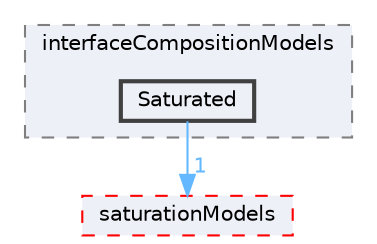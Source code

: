 digraph "src/phaseSystemModels/reactingEuler/multiphaseSystem/interfacialCompositionModels/interfaceCompositionModels/Saturated"
{
 // LATEX_PDF_SIZE
  bgcolor="transparent";
  edge [fontname=Helvetica,fontsize=10,labelfontname=Helvetica,labelfontsize=10];
  node [fontname=Helvetica,fontsize=10,shape=box,height=0.2,width=0.4];
  compound=true
  subgraph clusterdir_594b8b94fc993689291485149c9ddb05 {
    graph [ bgcolor="#edf0f7", pencolor="grey50", label="interfaceCompositionModels", fontname=Helvetica,fontsize=10 style="filled,dashed", URL="dir_594b8b94fc993689291485149c9ddb05.html",tooltip=""]
  dir_6e31da22852bfbf8a8a6c1958ebc6ecd [label="Saturated", fillcolor="#edf0f7", color="grey25", style="filled,bold", URL="dir_6e31da22852bfbf8a8a6c1958ebc6ecd.html",tooltip=""];
  }
  dir_0a821bd01650f974c2b9a25b952bd325 [label="saturationModels", fillcolor="#edf0f7", color="red", style="filled,dashed", URL="dir_0a821bd01650f974c2b9a25b952bd325.html",tooltip=""];
  dir_6e31da22852bfbf8a8a6c1958ebc6ecd->dir_0a821bd01650f974c2b9a25b952bd325 [headlabel="1", labeldistance=1.5 headhref="dir_003410_003412.html" href="dir_003410_003412.html" color="steelblue1" fontcolor="steelblue1"];
}
